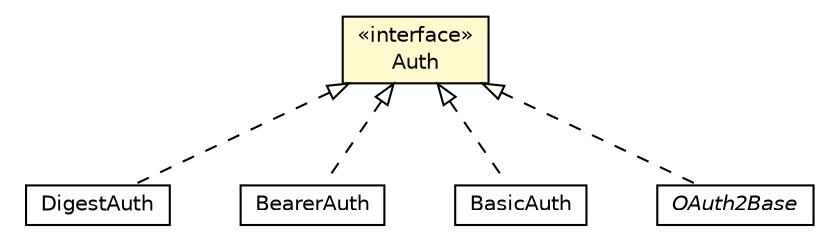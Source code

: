 #!/usr/local/bin/dot
#
# Class diagram 
# Generated by UMLGraph version R5_6-24-gf6e263 (http://www.umlgraph.org/)
#

digraph G {
	edge [fontname="Helvetica",fontsize=10,labelfontname="Helvetica",labelfontsize=10];
	node [fontname="Helvetica",fontsize=10,shape=plaintext];
	nodesep=0.25;
	ranksep=0.5;
	// io.reinert.requestor.core.Auth
	c12855 [label=<<table title="io.reinert.requestor.core.Auth" border="0" cellborder="1" cellspacing="0" cellpadding="2" port="p" bgcolor="lemonChiffon" href="./Auth.html">
		<tr><td><table border="0" cellspacing="0" cellpadding="1">
<tr><td align="center" balign="center"> &#171;interface&#187; </td></tr>
<tr><td align="center" balign="center"> Auth </td></tr>
		</table></td></tr>
		</table>>, URL="./Auth.html", fontname="Helvetica", fontcolor="black", fontsize=10.0];
	// io.reinert.requestor.core.auth.DigestAuth
	c12897 [label=<<table title="io.reinert.requestor.core.auth.DigestAuth" border="0" cellborder="1" cellspacing="0" cellpadding="2" port="p" href="./auth/DigestAuth.html">
		<tr><td><table border="0" cellspacing="0" cellpadding="1">
<tr><td align="center" balign="center"> DigestAuth </td></tr>
		</table></td></tr>
		</table>>, URL="./auth/DigestAuth.html", fontname="Helvetica", fontcolor="black", fontsize=10.0];
	// io.reinert.requestor.core.auth.BearerAuth
	c12899 [label=<<table title="io.reinert.requestor.core.auth.BearerAuth" border="0" cellborder="1" cellspacing="0" cellpadding="2" port="p" href="./auth/BearerAuth.html">
		<tr><td><table border="0" cellspacing="0" cellpadding="1">
<tr><td align="center" balign="center"> BearerAuth </td></tr>
		</table></td></tr>
		</table>>, URL="./auth/BearerAuth.html", fontname="Helvetica", fontcolor="black", fontsize=10.0];
	// io.reinert.requestor.core.auth.BasicAuth
	c12900 [label=<<table title="io.reinert.requestor.core.auth.BasicAuth" border="0" cellborder="1" cellspacing="0" cellpadding="2" port="p" href="./auth/BasicAuth.html">
		<tr><td><table border="0" cellspacing="0" cellpadding="1">
<tr><td align="center" balign="center"> BasicAuth </td></tr>
		</table></td></tr>
		</table>>, URL="./auth/BasicAuth.html", fontname="Helvetica", fontcolor="black", fontsize=10.0];
	// io.reinert.requestor.gwt.oauth2.OAuth2Base
	c13004 [label=<<table title="io.reinert.requestor.gwt.oauth2.OAuth2Base" border="0" cellborder="1" cellspacing="0" cellpadding="2" port="p" href="../gwt/oauth2/OAuth2Base.html">
		<tr><td><table border="0" cellspacing="0" cellpadding="1">
<tr><td align="center" balign="center"><font face="Helvetica-Oblique"> OAuth2Base </font></td></tr>
		</table></td></tr>
		</table>>, URL="../gwt/oauth2/OAuth2Base.html", fontname="Helvetica", fontcolor="black", fontsize=10.0];
	//io.reinert.requestor.core.auth.DigestAuth implements io.reinert.requestor.core.Auth
	c12855:p -> c12897:p [dir=back,arrowtail=empty,style=dashed];
	//io.reinert.requestor.core.auth.BearerAuth implements io.reinert.requestor.core.Auth
	c12855:p -> c12899:p [dir=back,arrowtail=empty,style=dashed];
	//io.reinert.requestor.core.auth.BasicAuth implements io.reinert.requestor.core.Auth
	c12855:p -> c12900:p [dir=back,arrowtail=empty,style=dashed];
	//io.reinert.requestor.gwt.oauth2.OAuth2Base implements io.reinert.requestor.core.Auth
	c12855:p -> c13004:p [dir=back,arrowtail=empty,style=dashed];
}

